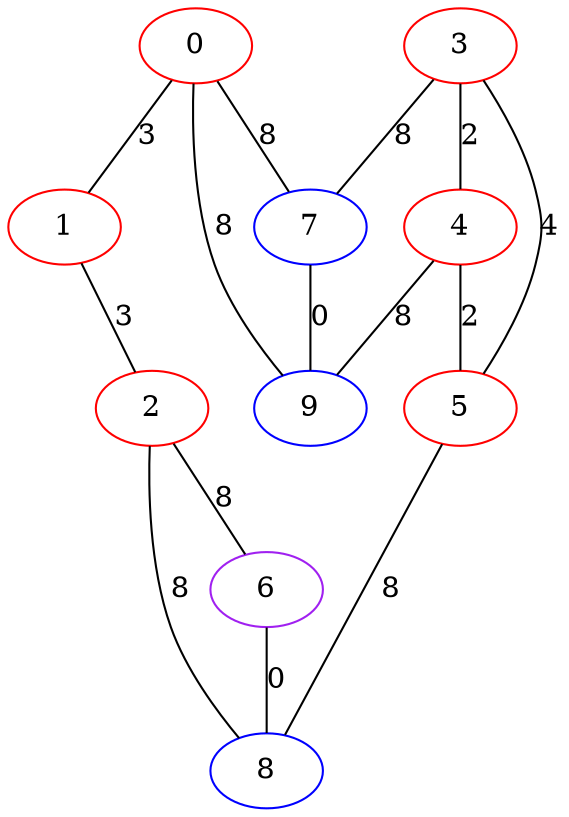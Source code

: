 graph "" {
0 [color=red, weight=1];
1 [color=red, weight=1];
2 [color=red, weight=1];
3 [color=red, weight=1];
4 [color=red, weight=1];
5 [color=red, weight=1];
6 [color=purple, weight=4];
7 [color=blue, weight=3];
8 [color=blue, weight=3];
9 [color=blue, weight=3];
0 -- 1  [key=0, label=3];
0 -- 9  [key=0, label=8];
0 -- 7  [key=0, label=8];
1 -- 2  [key=0, label=3];
2 -- 8  [key=0, label=8];
2 -- 6  [key=0, label=8];
3 -- 4  [key=0, label=2];
3 -- 5  [key=0, label=4];
3 -- 7  [key=0, label=8];
4 -- 9  [key=0, label=8];
4 -- 5  [key=0, label=2];
5 -- 8  [key=0, label=8];
6 -- 8  [key=0, label=0];
7 -- 9  [key=0, label=0];
}
